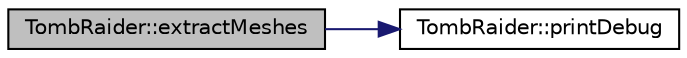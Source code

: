 digraph "TombRaider::extractMeshes"
{
 // INTERACTIVE_SVG=YES
  edge [fontname="Helvetica",fontsize="10",labelfontname="Helvetica",labelfontsize="10"];
  node [fontname="Helvetica",fontsize="10",shape=record];
  rankdir="LR";
  Node1 [label="TombRaider::extractMeshes",height=0.2,width=0.4,color="black", fillcolor="grey75", style="filled" fontcolor="black"];
  Node1 -> Node2 [color="midnightblue",fontsize="10",style="solid",fontname="Helvetica"];
  Node2 [label="TombRaider::printDebug",height=0.2,width=0.4,color="black", fillcolor="white", style="filled",URL="$class_tomb_raider.html#a4d181c429dc4bdd143c836107db5be85"];
}
